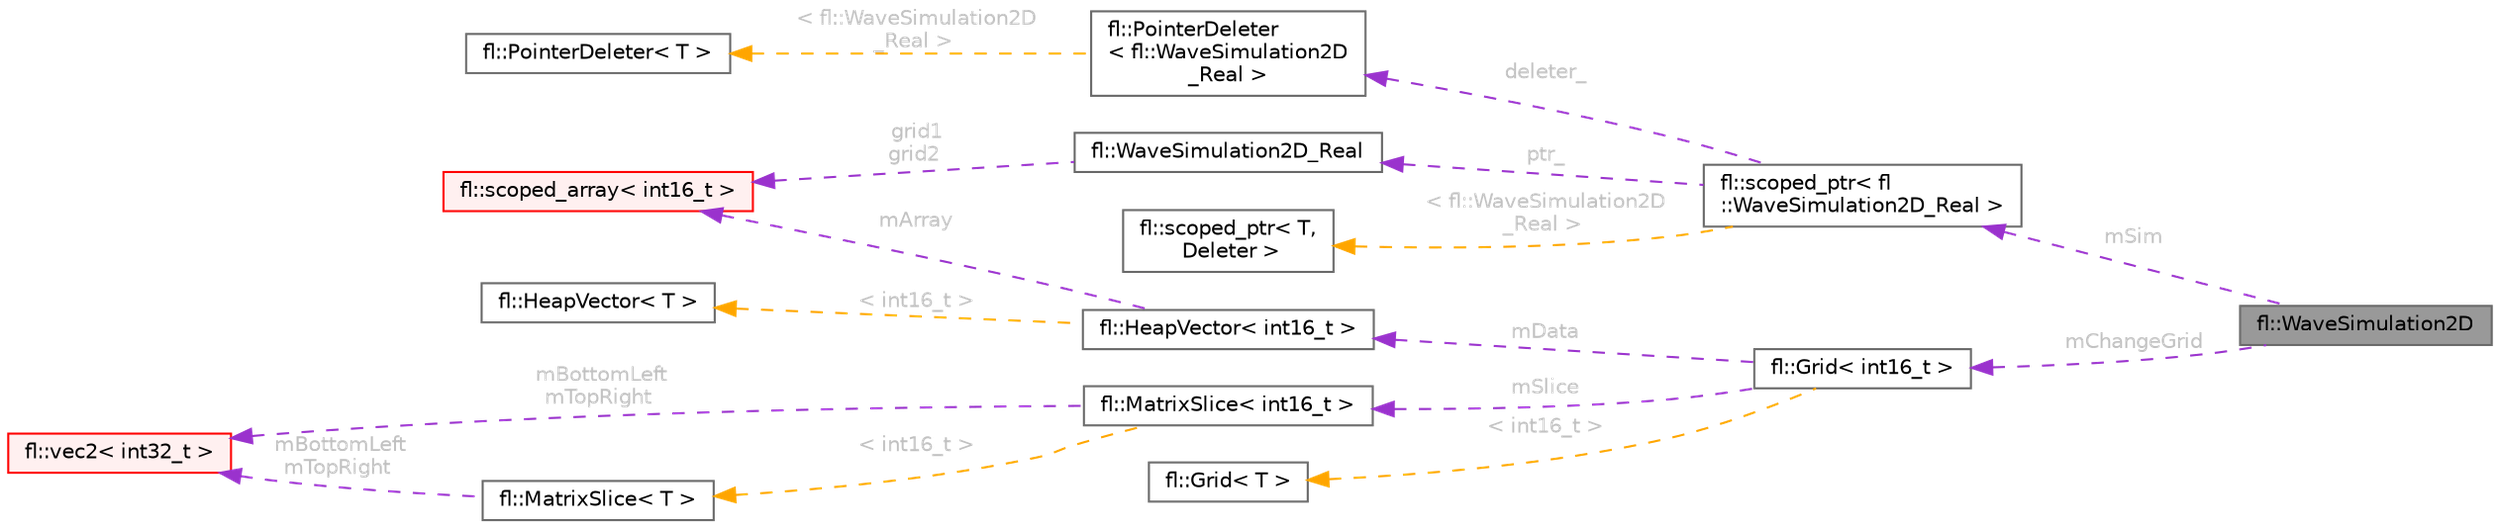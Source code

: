 digraph "fl::WaveSimulation2D"
{
 // INTERACTIVE_SVG=YES
 // LATEX_PDF_SIZE
  bgcolor="transparent";
  edge [fontname=Helvetica,fontsize=10,labelfontname=Helvetica,labelfontsize=10];
  node [fontname=Helvetica,fontsize=10,shape=box,height=0.2,width=0.4];
  rankdir="LR";
  Node1 [id="Node000001",label="fl::WaveSimulation2D",height=0.2,width=0.4,color="gray40", fillcolor="grey60", style="filled", fontcolor="black",tooltip=" "];
  Node2 -> Node1 [id="edge1_Node000001_Node000002",dir="back",color="darkorchid3",style="dashed",tooltip=" ",label=" mSim",fontcolor="grey" ];
  Node2 [id="Node000002",label="fl::scoped_ptr\< fl\l::WaveSimulation2D_Real \>",height=0.2,width=0.4,color="gray40", fillcolor="white", style="filled",URL="$df/d0b/classfl_1_1scoped__ptr.html",tooltip=" "];
  Node3 -> Node2 [id="edge2_Node000002_Node000003",dir="back",color="darkorchid3",style="dashed",tooltip=" ",label=" ptr_",fontcolor="grey" ];
  Node3 [id="Node000003",label="fl::WaveSimulation2D_Real",height=0.2,width=0.4,color="gray40", fillcolor="white", style="filled",URL="$d5/d94/classfl_1_1_wave_simulation2_d___real.html",tooltip=" "];
  Node4 -> Node3 [id="edge3_Node000003_Node000004",dir="back",color="darkorchid3",style="dashed",tooltip=" ",label=" grid1\ngrid2",fontcolor="grey" ];
  Node4 [id="Node000004",label="fl::scoped_array\< int16_t \>",height=0.2,width=0.4,color="red", fillcolor="#FFF0F0", style="filled",URL="$d3/d92/classfl_1_1scoped__array.html",tooltip=" "];
  Node8 -> Node2 [id="edge4_Node000002_Node000008",dir="back",color="darkorchid3",style="dashed",tooltip=" ",label=" deleter_",fontcolor="grey" ];
  Node8 [id="Node000008",label="fl::PointerDeleter\l\< fl::WaveSimulation2D\l_Real \>",height=0.2,width=0.4,color="gray40", fillcolor="white", style="filled",URL="$d8/d3d/structfl_1_1_pointer_deleter.html",tooltip=" "];
  Node9 -> Node8 [id="edge5_Node000008_Node000009",dir="back",color="orange",style="dashed",tooltip=" ",label=" \< fl::WaveSimulation2D\l_Real \>",fontcolor="grey" ];
  Node9 [id="Node000009",label="fl::PointerDeleter\< T \>",height=0.2,width=0.4,color="gray40", fillcolor="white", style="filled",URL="$d8/d3d/structfl_1_1_pointer_deleter.html",tooltip=" "];
  Node10 -> Node2 [id="edge6_Node000002_Node000010",dir="back",color="orange",style="dashed",tooltip=" ",label=" \< fl::WaveSimulation2D\l_Real \>",fontcolor="grey" ];
  Node10 [id="Node000010",label="fl::scoped_ptr\< T,\l Deleter \>",height=0.2,width=0.4,color="gray40", fillcolor="white", style="filled",URL="$df/d0b/classfl_1_1scoped__ptr.html",tooltip=" "];
  Node11 -> Node1 [id="edge7_Node000001_Node000011",dir="back",color="darkorchid3",style="dashed",tooltip=" ",label=" mChangeGrid",fontcolor="grey" ];
  Node11 [id="Node000011",label="fl::Grid\< int16_t \>",height=0.2,width=0.4,color="gray40", fillcolor="white", style="filled",URL="$d1/db9/classfl_1_1_grid.html",tooltip=" "];
  Node12 -> Node11 [id="edge8_Node000011_Node000012",dir="back",color="darkorchid3",style="dashed",tooltip=" ",label=" mData",fontcolor="grey" ];
  Node12 [id="Node000012",label="fl::HeapVector\< int16_t \>",height=0.2,width=0.4,color="gray40", fillcolor="white", style="filled",URL="$db/ddd/classfl_1_1_heap_vector.html",tooltip=" "];
  Node4 -> Node12 [id="edge9_Node000012_Node000004",dir="back",color="darkorchid3",style="dashed",tooltip=" ",label=" mArray",fontcolor="grey" ];
  Node13 -> Node12 [id="edge10_Node000012_Node000013",dir="back",color="orange",style="dashed",tooltip=" ",label=" \< int16_t \>",fontcolor="grey" ];
  Node13 [id="Node000013",label="fl::HeapVector\< T \>",height=0.2,width=0.4,color="gray40", fillcolor="white", style="filled",URL="$db/ddd/classfl_1_1_heap_vector.html",tooltip=" "];
  Node14 -> Node11 [id="edge11_Node000011_Node000014",dir="back",color="darkorchid3",style="dashed",tooltip=" ",label=" mSlice",fontcolor="grey" ];
  Node14 [id="Node000014",label="fl::MatrixSlice\< int16_t \>",height=0.2,width=0.4,color="gray40", fillcolor="white", style="filled",URL="$d6/da3/classfl_1_1_matrix_slice.html",tooltip=" "];
  Node15 -> Node14 [id="edge12_Node000014_Node000015",dir="back",color="darkorchid3",style="dashed",tooltip=" ",label=" mBottomLeft\nmTopRight",fontcolor="grey" ];
  Node15 [id="Node000015",label="fl::vec2\< int32_t \>",height=0.2,width=0.4,color="red", fillcolor="#FFF0F0", style="filled",URL="$d5/d5d/structfl_1_1vec2.html",tooltip=" "];
  Node17 -> Node14 [id="edge13_Node000014_Node000017",dir="back",color="orange",style="dashed",tooltip=" ",label=" \< int16_t \>",fontcolor="grey" ];
  Node17 [id="Node000017",label="fl::MatrixSlice\< T \>",height=0.2,width=0.4,color="gray40", fillcolor="white", style="filled",URL="$d6/da3/classfl_1_1_matrix_slice.html",tooltip=" "];
  Node15 -> Node17 [id="edge14_Node000017_Node000015",dir="back",color="darkorchid3",style="dashed",tooltip=" ",label=" mBottomLeft\nmTopRight",fontcolor="grey" ];
  Node18 -> Node11 [id="edge15_Node000011_Node000018",dir="back",color="orange",style="dashed",tooltip=" ",label=" \< int16_t \>",fontcolor="grey" ];
  Node18 [id="Node000018",label="fl::Grid\< T \>",height=0.2,width=0.4,color="gray40", fillcolor="white", style="filled",URL="$d1/db9/classfl_1_1_grid.html",tooltip=" "];
}
